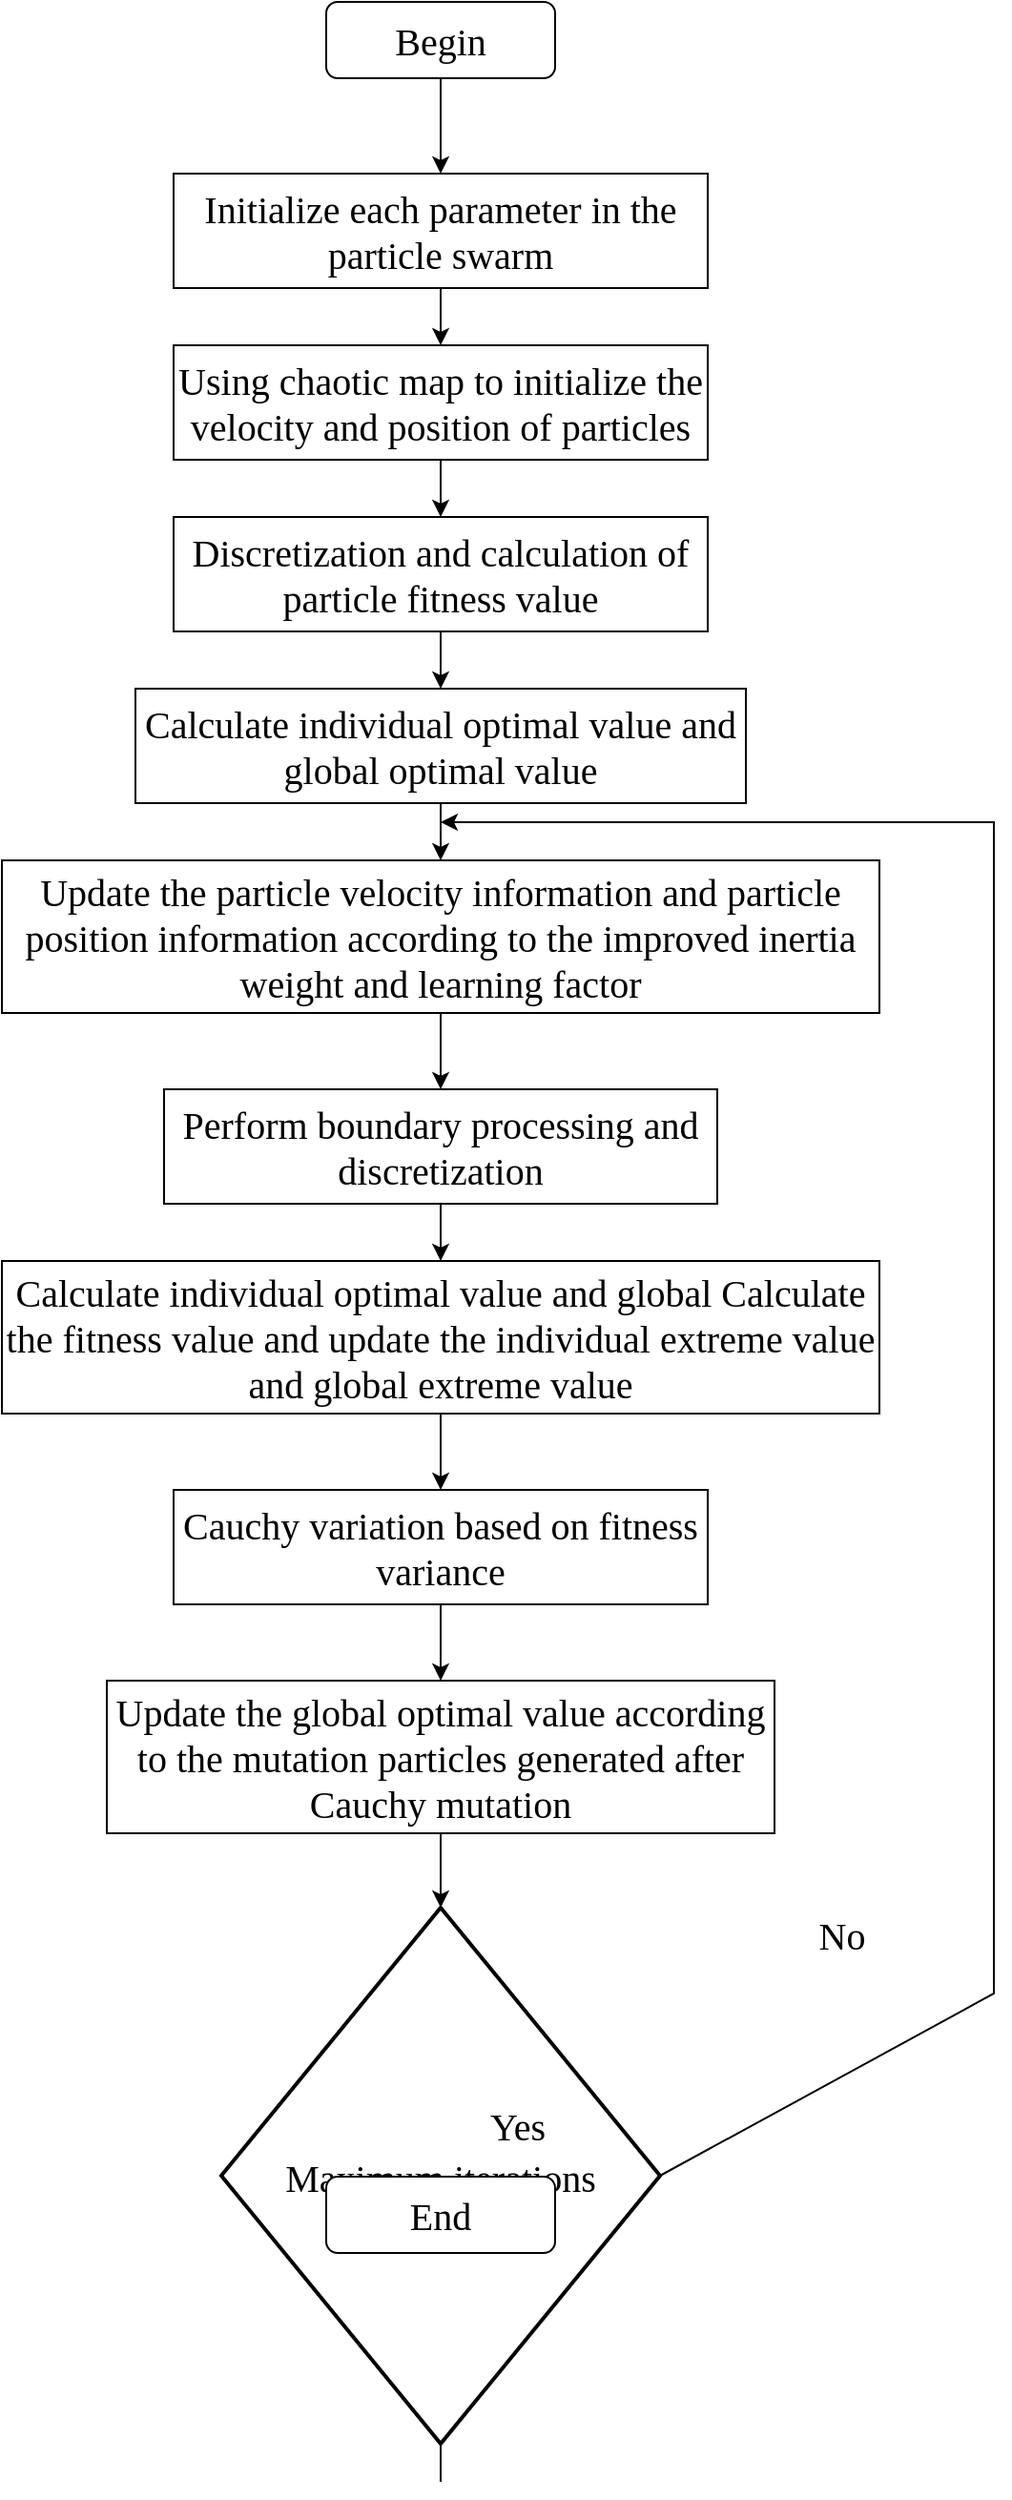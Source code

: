 <mxfile version="24.2.1" type="github">
  <diagram id="C5RBs43oDa-KdzZeNtuy" name="Page-1">
    <mxGraphModel dx="2571" dy="1084" grid="1" gridSize="10" guides="1" tooltips="1" connect="1" arrows="1" fold="1" page="1" pageScale="1" pageWidth="827" pageHeight="1169" math="0" shadow="0">
      <root>
        <mxCell id="WIyWlLk6GJQsqaUBKTNV-0" />
        <mxCell id="WIyWlLk6GJQsqaUBKTNV-1" parent="WIyWlLk6GJQsqaUBKTNV-0" />
        <mxCell id="3NLJSnZ2-KA5OY0emuj3-11" value="" style="edgeStyle=orthogonalEdgeStyle;rounded=0;orthogonalLoop=1;jettySize=auto;html=1;" edge="1" parent="WIyWlLk6GJQsqaUBKTNV-1" source="WIyWlLk6GJQsqaUBKTNV-3" target="3NLJSnZ2-KA5OY0emuj3-0">
          <mxGeometry relative="1" as="geometry" />
        </mxCell>
        <mxCell id="WIyWlLk6GJQsqaUBKTNV-3" value="Begin" style="rounded=1;whiteSpace=wrap;html=1;fontSize=20;glass=0;strokeWidth=1;shadow=0;fontFamily=Times New Roman;" parent="WIyWlLk6GJQsqaUBKTNV-1" vertex="1">
          <mxGeometry x="160" y="80" width="120" height="40" as="geometry" />
        </mxCell>
        <mxCell id="3NLJSnZ2-KA5OY0emuj3-12" value="" style="edgeStyle=orthogonalEdgeStyle;rounded=0;orthogonalLoop=1;jettySize=auto;html=1;" edge="1" parent="WIyWlLk6GJQsqaUBKTNV-1" source="3NLJSnZ2-KA5OY0emuj3-0" target="3NLJSnZ2-KA5OY0emuj3-1">
          <mxGeometry relative="1" as="geometry" />
        </mxCell>
        <mxCell id="3NLJSnZ2-KA5OY0emuj3-0" value="Initialize each parameter in&amp;nbsp;the particle swarm" style="rounded=0;whiteSpace=wrap;html=1;fontFamily=Times New Roman;fontSize=20;" vertex="1" parent="WIyWlLk6GJQsqaUBKTNV-1">
          <mxGeometry x="80" y="170" width="280" height="60" as="geometry" />
        </mxCell>
        <mxCell id="3NLJSnZ2-KA5OY0emuj3-13" value="" style="edgeStyle=orthogonalEdgeStyle;rounded=0;orthogonalLoop=1;jettySize=auto;html=1;" edge="1" parent="WIyWlLk6GJQsqaUBKTNV-1" source="3NLJSnZ2-KA5OY0emuj3-1" target="3NLJSnZ2-KA5OY0emuj3-2">
          <mxGeometry relative="1" as="geometry" />
        </mxCell>
        <mxCell id="3NLJSnZ2-KA5OY0emuj3-1" value="Using chaotic map to initialize the velocity and position of particles" style="rounded=0;whiteSpace=wrap;html=1;fontFamily=Times New Roman;fontSize=20;" vertex="1" parent="WIyWlLk6GJQsqaUBKTNV-1">
          <mxGeometry x="80" y="260" width="280" height="60" as="geometry" />
        </mxCell>
        <mxCell id="3NLJSnZ2-KA5OY0emuj3-14" value="" style="edgeStyle=orthogonalEdgeStyle;rounded=0;orthogonalLoop=1;jettySize=auto;html=1;" edge="1" parent="WIyWlLk6GJQsqaUBKTNV-1" source="3NLJSnZ2-KA5OY0emuj3-2" target="3NLJSnZ2-KA5OY0emuj3-3">
          <mxGeometry relative="1" as="geometry" />
        </mxCell>
        <mxCell id="3NLJSnZ2-KA5OY0emuj3-2" value="Discretization and calculation&amp;nbsp;of particle fitness value" style="rounded=0;whiteSpace=wrap;html=1;fontFamily=Times New Roman;fontSize=20;" vertex="1" parent="WIyWlLk6GJQsqaUBKTNV-1">
          <mxGeometry x="80" y="350" width="280" height="60" as="geometry" />
        </mxCell>
        <mxCell id="3NLJSnZ2-KA5OY0emuj3-16" value="" style="edgeStyle=orthogonalEdgeStyle;rounded=0;orthogonalLoop=1;jettySize=auto;html=1;" edge="1" parent="WIyWlLk6GJQsqaUBKTNV-1" source="3NLJSnZ2-KA5OY0emuj3-3" target="3NLJSnZ2-KA5OY0emuj3-4">
          <mxGeometry relative="1" as="geometry" />
        </mxCell>
        <mxCell id="3NLJSnZ2-KA5OY0emuj3-3" value="Calculate individual optimal value and global optimal value" style="rounded=0;whiteSpace=wrap;html=1;fontFamily=Times New Roman;fontSize=20;" vertex="1" parent="WIyWlLk6GJQsqaUBKTNV-1">
          <mxGeometry x="60" y="440" width="320" height="60" as="geometry" />
        </mxCell>
        <mxCell id="3NLJSnZ2-KA5OY0emuj3-17" value="" style="edgeStyle=orthogonalEdgeStyle;rounded=0;orthogonalLoop=1;jettySize=auto;html=1;" edge="1" parent="WIyWlLk6GJQsqaUBKTNV-1" source="3NLJSnZ2-KA5OY0emuj3-4" target="3NLJSnZ2-KA5OY0emuj3-5">
          <mxGeometry relative="1" as="geometry" />
        </mxCell>
        <mxCell id="3NLJSnZ2-KA5OY0emuj3-4" value="Update the particle velocity information and particle position information according to the improved inertia weight and learning factor" style="rounded=0;whiteSpace=wrap;html=1;fontFamily=Times New Roman;fontSize=20;" vertex="1" parent="WIyWlLk6GJQsqaUBKTNV-1">
          <mxGeometry x="-10" y="530" width="460" height="80" as="geometry" />
        </mxCell>
        <mxCell id="3NLJSnZ2-KA5OY0emuj3-18" value="" style="edgeStyle=orthogonalEdgeStyle;rounded=0;orthogonalLoop=1;jettySize=auto;html=1;" edge="1" parent="WIyWlLk6GJQsqaUBKTNV-1" source="3NLJSnZ2-KA5OY0emuj3-5" target="3NLJSnZ2-KA5OY0emuj3-6">
          <mxGeometry relative="1" as="geometry" />
        </mxCell>
        <mxCell id="3NLJSnZ2-KA5OY0emuj3-5" value="Perform boundary processing&amp;nbsp;and discretization" style="rounded=0;whiteSpace=wrap;html=1;fontFamily=Times New Roman;fontSize=20;" vertex="1" parent="WIyWlLk6GJQsqaUBKTNV-1">
          <mxGeometry x="75" y="650" width="290" height="60" as="geometry" />
        </mxCell>
        <mxCell id="3NLJSnZ2-KA5OY0emuj3-19" value="" style="edgeStyle=orthogonalEdgeStyle;rounded=0;orthogonalLoop=1;jettySize=auto;html=1;" edge="1" parent="WIyWlLk6GJQsqaUBKTNV-1" source="3NLJSnZ2-KA5OY0emuj3-6" target="3NLJSnZ2-KA5OY0emuj3-7">
          <mxGeometry relative="1" as="geometry" />
        </mxCell>
        <mxCell id="3NLJSnZ2-KA5OY0emuj3-6" value="Calculate individual optimal value and global Calculate the fitness value and update the individual extreme value and global extreme value" style="rounded=0;whiteSpace=wrap;html=1;fontFamily=Times New Roman;fontSize=20;" vertex="1" parent="WIyWlLk6GJQsqaUBKTNV-1">
          <mxGeometry x="-10" y="740" width="460" height="80" as="geometry" />
        </mxCell>
        <mxCell id="3NLJSnZ2-KA5OY0emuj3-20" value="" style="edgeStyle=orthogonalEdgeStyle;rounded=0;orthogonalLoop=1;jettySize=auto;html=1;" edge="1" parent="WIyWlLk6GJQsqaUBKTNV-1" source="3NLJSnZ2-KA5OY0emuj3-7" target="3NLJSnZ2-KA5OY0emuj3-8">
          <mxGeometry relative="1" as="geometry" />
        </mxCell>
        <mxCell id="3NLJSnZ2-KA5OY0emuj3-7" value="Cauchy variation based&amp;nbsp;on fitness variance" style="rounded=0;whiteSpace=wrap;html=1;fontFamily=Times New Roman;fontSize=20;" vertex="1" parent="WIyWlLk6GJQsqaUBKTNV-1">
          <mxGeometry x="80" y="860" width="280" height="60" as="geometry" />
        </mxCell>
        <mxCell id="3NLJSnZ2-KA5OY0emuj3-21" value="" style="edgeStyle=orthogonalEdgeStyle;rounded=0;orthogonalLoop=1;jettySize=auto;html=1;fontFamily=Times New Roman;fontSize=20;" edge="1" parent="WIyWlLk6GJQsqaUBKTNV-1" source="3NLJSnZ2-KA5OY0emuj3-8" target="3NLJSnZ2-KA5OY0emuj3-9">
          <mxGeometry relative="1" as="geometry" />
        </mxCell>
        <mxCell id="3NLJSnZ2-KA5OY0emuj3-8" value="Update the global optimal value according to the mutation particles generated after Cauchy mutation" style="rounded=0;whiteSpace=wrap;html=1;fontFamily=Times New Roman;fontSize=20;" vertex="1" parent="WIyWlLk6GJQsqaUBKTNV-1">
          <mxGeometry x="45" y="960" width="350" height="80" as="geometry" />
        </mxCell>
        <mxCell id="3NLJSnZ2-KA5OY0emuj3-22" value="" style="edgeStyle=orthogonalEdgeStyle;rounded=0;orthogonalLoop=1;jettySize=auto;html=1;fontFamily=Times New Roman;fontSize=20;" edge="1" parent="WIyWlLk6GJQsqaUBKTNV-1" source="3NLJSnZ2-KA5OY0emuj3-9" target="3NLJSnZ2-KA5OY0emuj3-10">
          <mxGeometry relative="1" as="geometry" />
        </mxCell>
        <mxCell id="3NLJSnZ2-KA5OY0emuj3-9" value="Maximum iterations" style="strokeWidth=2;html=1;shape=mxgraph.flowchart.decision;whiteSpace=wrap;fontFamily=Times New Roman;fontSize=20;" vertex="1" parent="WIyWlLk6GJQsqaUBKTNV-1">
          <mxGeometry x="105" y="1079" width="230" height="281" as="geometry" />
        </mxCell>
        <mxCell id="3NLJSnZ2-KA5OY0emuj3-10" value="End" style="rounded=1;whiteSpace=wrap;html=1;fontSize=20;glass=0;strokeWidth=1;shadow=0;fontFamily=Times New Roman;" vertex="1" parent="WIyWlLk6GJQsqaUBKTNV-1">
          <mxGeometry x="160" y="1220" width="120" height="40" as="geometry" />
        </mxCell>
        <mxCell id="3NLJSnZ2-KA5OY0emuj3-23" value="" style="endArrow=classic;html=1;rounded=0;exitX=1;exitY=0.5;exitDx=0;exitDy=0;exitPerimeter=0;" edge="1" parent="WIyWlLk6GJQsqaUBKTNV-1" source="3NLJSnZ2-KA5OY0emuj3-9">
          <mxGeometry width="50" height="50" relative="1" as="geometry">
            <mxPoint x="570" y="1160" as="sourcePoint" />
            <mxPoint x="220" y="510" as="targetPoint" />
            <Array as="points">
              <mxPoint x="510" y="1124" />
              <mxPoint x="510" y="510" />
            </Array>
          </mxGeometry>
        </mxCell>
        <mxCell id="3NLJSnZ2-KA5OY0emuj3-24" value="Yes" style="text;html=1;align=center;verticalAlign=middle;resizable=0;points=[];autosize=1;strokeColor=none;fillColor=none;fontFamily=Times New Roman;fontSize=20;" vertex="1" parent="WIyWlLk6GJQsqaUBKTNV-1">
          <mxGeometry x="235" y="1173" width="50" height="40" as="geometry" />
        </mxCell>
        <mxCell id="3NLJSnZ2-KA5OY0emuj3-25" value="No" style="text;html=1;align=center;verticalAlign=middle;resizable=0;points=[];autosize=1;strokeColor=none;fillColor=none;fontFamily=Times New Roman;fontSize=20;" vertex="1" parent="WIyWlLk6GJQsqaUBKTNV-1">
          <mxGeometry x="405" y="1073" width="50" height="40" as="geometry" />
        </mxCell>
      </root>
    </mxGraphModel>
  </diagram>
</mxfile>
